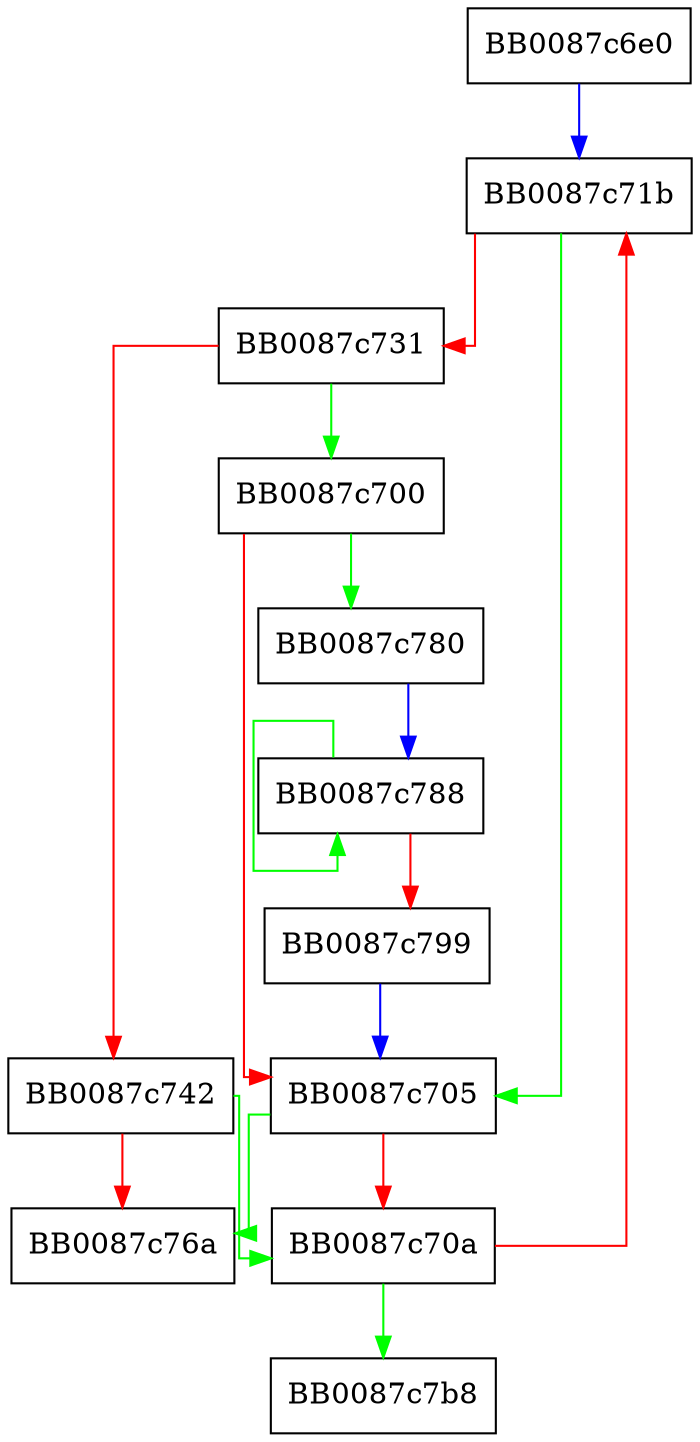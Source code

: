 digraph _IO_wdefault_xsgetn {
  node [shape="box"];
  graph [splines=ortho];
  BB0087c6e0 -> BB0087c71b [color="blue"];
  BB0087c700 -> BB0087c780 [color="green"];
  BB0087c700 -> BB0087c705 [color="red"];
  BB0087c705 -> BB0087c76a [color="green"];
  BB0087c705 -> BB0087c70a [color="red"];
  BB0087c70a -> BB0087c7b8 [color="green"];
  BB0087c70a -> BB0087c71b [color="red"];
  BB0087c71b -> BB0087c705 [color="green"];
  BB0087c71b -> BB0087c731 [color="red"];
  BB0087c731 -> BB0087c700 [color="green"];
  BB0087c731 -> BB0087c742 [color="red"];
  BB0087c742 -> BB0087c70a [color="green"];
  BB0087c742 -> BB0087c76a [color="red"];
  BB0087c780 -> BB0087c788 [color="blue"];
  BB0087c788 -> BB0087c788 [color="green"];
  BB0087c788 -> BB0087c799 [color="red"];
  BB0087c799 -> BB0087c705 [color="blue"];
}